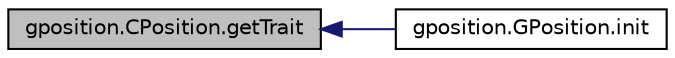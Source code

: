 digraph "gposition.CPosition.getTrait"
{
  edge [fontname="Helvetica",fontsize="10",labelfontname="Helvetica",labelfontsize="10"];
  node [fontname="Helvetica",fontsize="10",shape=record];
  rankdir="LR";
  Node1 [label="gposition.CPosition.getTrait",height=0.2,width=0.4,color="black", fillcolor="grey75", style="filled" fontcolor="black"];
  Node1 -> Node2 [dir="back",color="midnightblue",fontsize="10",style="solid",fontname="Helvetica"];
  Node2 [label="gposition.GPosition.init",height=0.2,width=0.4,color="black", fillcolor="white", style="filled",URL="$classgposition_1_1_g_position.html#ab71eb752cbc4e674306f6dc5c0ade871"];
}
